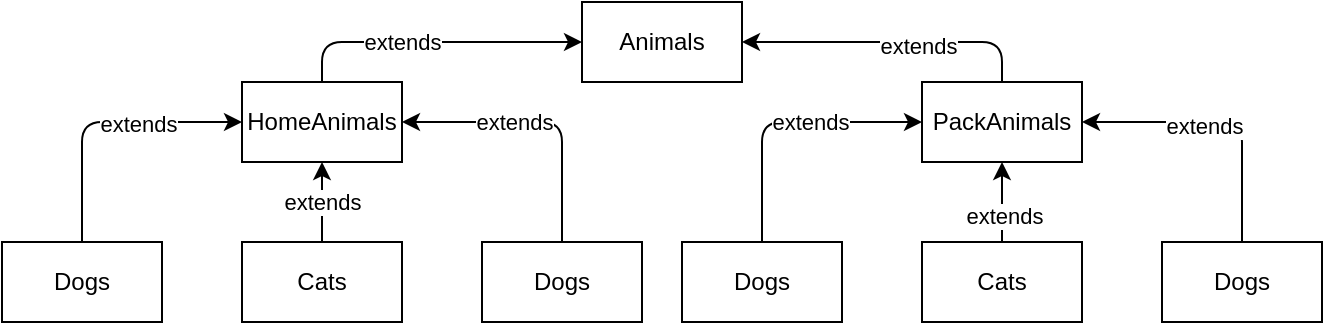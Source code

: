 <mxfile>
    <diagram id="9MT7NLXhLSgQyC74yam_" name="Страница 1">
        <mxGraphModel dx="939" dy="538" grid="1" gridSize="10" guides="1" tooltips="1" connect="1" arrows="1" fold="1" page="1" pageScale="1" pageWidth="413" pageHeight="291" background="none" math="0" shadow="0">
            <root>
                <mxCell id="0"/>
                <mxCell id="1" parent="0"/>
                <mxCell id="2" value="Animals" style="rounded=0;whiteSpace=wrap;html=1;" vertex="1" parent="1">
                    <mxGeometry x="397" y="40" width="80" height="40" as="geometry"/>
                </mxCell>
                <mxCell id="12" style="edgeStyle=none;html=1;exitX=0.5;exitY=0;exitDx=0;exitDy=0;entryX=0;entryY=0.5;entryDx=0;entryDy=0;" edge="1" parent="1" source="3" target="2">
                    <mxGeometry relative="1" as="geometry">
                        <Array as="points">
                            <mxPoint x="267" y="60"/>
                        </Array>
                    </mxGeometry>
                </mxCell>
                <mxCell id="20" value="extends" style="edgeLabel;html=1;align=center;verticalAlign=middle;resizable=0;points=[];" vertex="1" connectable="0" parent="12">
                    <mxGeometry x="-0.201" relative="1" as="geometry">
                        <mxPoint as="offset"/>
                    </mxGeometry>
                </mxCell>
                <mxCell id="3" value="HomeAnimals" style="rounded=0;whiteSpace=wrap;html=1;" vertex="1" parent="1">
                    <mxGeometry x="227" y="80" width="80" height="40" as="geometry"/>
                </mxCell>
                <mxCell id="13" style="edgeStyle=none;html=1;exitX=0.5;exitY=0;exitDx=0;exitDy=0;entryX=1;entryY=0.5;entryDx=0;entryDy=0;" edge="1" parent="1" source="4" target="2">
                    <mxGeometry relative="1" as="geometry">
                        <Array as="points">
                            <mxPoint x="607" y="60"/>
                        </Array>
                    </mxGeometry>
                </mxCell>
                <mxCell id="21" value="extends" style="edgeLabel;html=1;align=center;verticalAlign=middle;resizable=0;points=[];" vertex="1" connectable="0" parent="13">
                    <mxGeometry x="-0.171" y="2" relative="1" as="geometry">
                        <mxPoint as="offset"/>
                    </mxGeometry>
                </mxCell>
                <mxCell id="4" value="PackAnimals" style="rounded=0;whiteSpace=wrap;html=1;" vertex="1" parent="1">
                    <mxGeometry x="567" y="80" width="80" height="40" as="geometry"/>
                </mxCell>
                <mxCell id="14" style="edgeStyle=none;html=1;exitX=0.5;exitY=0;exitDx=0;exitDy=0;entryX=0;entryY=0.5;entryDx=0;entryDy=0;" edge="1" parent="1" source="5" target="3">
                    <mxGeometry relative="1" as="geometry">
                        <Array as="points">
                            <mxPoint x="147" y="100"/>
                        </Array>
                    </mxGeometry>
                </mxCell>
                <mxCell id="22" value="extends" style="edgeLabel;html=1;align=center;verticalAlign=middle;resizable=0;points=[];" vertex="1" connectable="0" parent="14">
                    <mxGeometry x="0.25" y="-1" relative="1" as="geometry">
                        <mxPoint as="offset"/>
                    </mxGeometry>
                </mxCell>
                <mxCell id="5" value="Dogs" style="rounded=0;whiteSpace=wrap;html=1;" vertex="1" parent="1">
                    <mxGeometry x="107" y="160" width="80" height="40" as="geometry"/>
                </mxCell>
                <mxCell id="15" value="extends" style="edgeStyle=none;html=1;exitX=0.5;exitY=0;exitDx=0;exitDy=0;entryX=0.5;entryY=1;entryDx=0;entryDy=0;" edge="1" parent="1" source="6" target="3">
                    <mxGeometry relative="1" as="geometry">
                        <Array as="points">
                            <mxPoint x="267" y="150"/>
                        </Array>
                    </mxGeometry>
                </mxCell>
                <mxCell id="6" value="Cats" style="rounded=0;whiteSpace=wrap;html=1;" vertex="1" parent="1">
                    <mxGeometry x="227" y="160" width="80" height="40" as="geometry"/>
                </mxCell>
                <mxCell id="16" style="edgeStyle=none;html=1;exitX=0.5;exitY=0;exitDx=0;exitDy=0;entryX=1;entryY=0.5;entryDx=0;entryDy=0;" edge="1" parent="1" source="7" target="3">
                    <mxGeometry relative="1" as="geometry">
                        <Array as="points">
                            <mxPoint x="387" y="100"/>
                        </Array>
                    </mxGeometry>
                </mxCell>
                <mxCell id="23" value="extends" style="edgeLabel;html=1;align=center;verticalAlign=middle;resizable=0;points=[];" vertex="1" connectable="0" parent="16">
                    <mxGeometry x="0.203" relative="1" as="geometry">
                        <mxPoint as="offset"/>
                    </mxGeometry>
                </mxCell>
                <mxCell id="7" value="Dogs" style="rounded=0;whiteSpace=wrap;html=1;" vertex="1" parent="1">
                    <mxGeometry x="347" y="160" width="80" height="40" as="geometry"/>
                </mxCell>
                <mxCell id="17" style="edgeStyle=none;html=1;exitX=0.5;exitY=0;exitDx=0;exitDy=0;entryX=0;entryY=0.5;entryDx=0;entryDy=0;" edge="1" parent="1" source="8" target="4">
                    <mxGeometry relative="1" as="geometry">
                        <Array as="points">
                            <mxPoint x="487" y="100"/>
                        </Array>
                    </mxGeometry>
                </mxCell>
                <mxCell id="26" value="extends" style="edgeLabel;html=1;align=center;verticalAlign=middle;resizable=0;points=[];" vertex="1" connectable="0" parent="17">
                    <mxGeometry x="0.191" relative="1" as="geometry">
                        <mxPoint as="offset"/>
                    </mxGeometry>
                </mxCell>
                <mxCell id="8" value="Dogs" style="rounded=0;whiteSpace=wrap;html=1;" vertex="1" parent="1">
                    <mxGeometry x="447" y="160" width="80" height="40" as="geometry"/>
                </mxCell>
                <mxCell id="18" style="edgeStyle=none;html=1;exitX=0.5;exitY=0;exitDx=0;exitDy=0;entryX=0.5;entryY=1;entryDx=0;entryDy=0;" edge="1" parent="1" source="9" target="4">
                    <mxGeometry relative="1" as="geometry"/>
                </mxCell>
                <mxCell id="24" value="extends" style="edgeLabel;html=1;align=center;verticalAlign=middle;resizable=0;points=[];" vertex="1" connectable="0" parent="18">
                    <mxGeometry x="-0.336" y="-1" relative="1" as="geometry">
                        <mxPoint as="offset"/>
                    </mxGeometry>
                </mxCell>
                <mxCell id="9" value="Cats" style="rounded=0;whiteSpace=wrap;html=1;" vertex="1" parent="1">
                    <mxGeometry x="567" y="160" width="80" height="40" as="geometry"/>
                </mxCell>
                <mxCell id="19" style="edgeStyle=none;html=1;exitX=0.5;exitY=0;exitDx=0;exitDy=0;entryX=1;entryY=0.5;entryDx=0;entryDy=0;" edge="1" parent="1" source="10" target="4">
                    <mxGeometry relative="1" as="geometry">
                        <Array as="points">
                            <mxPoint x="727" y="100"/>
                        </Array>
                    </mxGeometry>
                </mxCell>
                <mxCell id="25" value="extends" style="edgeLabel;html=1;align=center;verticalAlign=middle;resizable=0;points=[];" vertex="1" connectable="0" parent="19">
                    <mxGeometry x="0.135" y="2" relative="1" as="geometry">
                        <mxPoint as="offset"/>
                    </mxGeometry>
                </mxCell>
                <mxCell id="10" value="Dogs" style="rounded=0;whiteSpace=wrap;html=1;" vertex="1" parent="1">
                    <mxGeometry x="687" y="160" width="80" height="40" as="geometry"/>
                </mxCell>
            </root>
        </mxGraphModel>
    </diagram>
</mxfile>